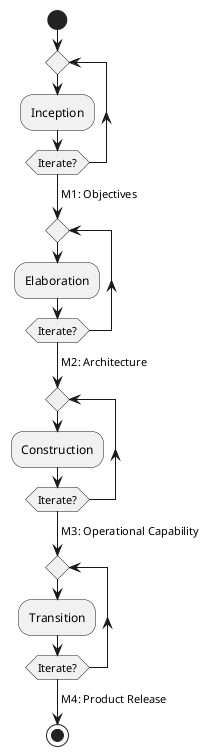 @startuml

start
repeat
    :Inception;
repeat while (Iterate?)
-> M1: Objectives;
repeat
    :Elaboration;
repeat while (Iterate?)
-> M2: Architecture;
repeat
    :Construction;
repeat while (Iterate?)
-> M3: Operational Capability;
repeat
    :Transition;
repeat while (Iterate?)
-> M4: Product Release;
stop
@enduml

